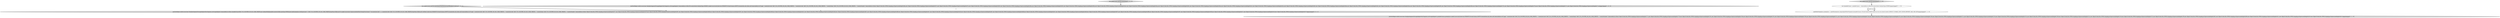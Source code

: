 digraph {
1 [style = filled, label = "JoinTestHelper.verifyCursors(new HashJoinSegmentStorageAdapter(factSegment.asStorageAdapter(),ImmutableList.of(factToCountryOnIsoCode(JoinType.INNER))).makeCursors(null,Intervals.ETERNITY,VirtualColumns.EMPTY,Granularities.ALL,false,null),ImmutableList.of(\"page\",\"countryIsoCode\",FACT_TO_COUNTRY_ON_ISO_CODE_PREFIX + \"countryIsoCode\",FACT_TO_COUNTRY_ON_ISO_CODE_PREFIX + \"countryName\",FACT_TO_COUNTRY_ON_ISO_CODE_PREFIX + \"countryNumber\"),ImmutableList.of(new Object((((edu.fdu.CPPDG.tinypdg.pe.ExpressionInfo@9e266a,new Object((((edu.fdu.CPPDG.tinypdg.pe.ExpressionInfo@9e2672,new Object((((edu.fdu.CPPDG.tinypdg.pe.ExpressionInfo@9e267a,new Object((((edu.fdu.CPPDG.tinypdg.pe.ExpressionInfo@9e2682,new Object((((edu.fdu.CPPDG.tinypdg.pe.ExpressionInfo@9e268a,new Object((((edu.fdu.CPPDG.tinypdg.pe.ExpressionInfo@9e2692,new Object((((edu.fdu.CPPDG.tinypdg.pe.ExpressionInfo@9e269a,new Object((((edu.fdu.CPPDG.tinypdg.pe.ExpressionInfo@9e26a2,new Object((((edu.fdu.CPPDG.tinypdg.pe.ExpressionInfo@9e26aa,new Object((((edu.fdu.CPPDG.tinypdg.pe.ExpressionInfo@9e26b2,new Object((((edu.fdu.CPPDG.tinypdg.pe.ExpressionInfo@9e26ba,new Object((((edu.fdu.CPPDG.tinypdg.pe.ExpressionInfo@9e26c2,new Object((((edu.fdu.CPPDG.tinypdg.pe.ExpressionInfo@9e26ca,new Object((((edu.fdu.CPPDG.tinypdg.pe.ExpressionInfo@9e26d2,new Object((((edu.fdu.CPPDG.tinypdg.pe.ExpressionInfo@9e26da,new Object((((edu.fdu.CPPDG.tinypdg.pe.ExpressionInfo@9e26e2,new Object((((edu.fdu.CPPDG.tinypdg.pe.ExpressionInfo@9e26ea,new Object((((edu.fdu.CPPDG.tinypdg.pe.ExpressionInfo@9e26f2,new Object((((edu.fdu.CPPDG.tinypdg.pe.ExpressionInfo@9e26fa,new Object((((edu.fdu.CPPDG.tinypdg.pe.ExpressionInfo@9e2702,new Object((((edu.fdu.CPPDG.tinypdg.pe.ExpressionInfo@9e270a,new Object((((edu.fdu.CPPDG.tinypdg.pe.ExpressionInfo@9e2712,new Object((((edu.fdu.CPPDG.tinypdg.pe.ExpressionInfo@9e271a))@@@3@@@['1', '0', '0']", fillcolor = lightgray, shape = ellipse image = "AAA0AAABBB1BBB"];
4 [style = filled, label = "List<JoinableClause> joinableClauses = ImmutableList.of(factToCountryOnIsoCode(JoinType.INNER))@@@3@@@['0', '1', '0']", fillcolor = white, shape = ellipse image = "AAA0AAABBB2BBB"];
6 [style = filled, label = "JoinTestHelper.verifyCursors(new HashJoinSegmentStorageAdapter(factSegment.asStorageAdapter(),ImmutableList.of(new JoinableClause(FACT_TO_COUNTRY_ON_ISO_CODE_PREFIX,new IndexedTableJoinable(countriesTable),JoinType.INNER,JoinConditionAnalysis.forExpression(\"1\",FACT_TO_COUNTRY_ON_ISO_CODE_PREFIX,ExprMacroTable.nil())))).makeCursors(new ExpressionDimFilter(StringUtils.format(\"\"%scountryIsoCode\" == countryIsoCode\",FACT_TO_COUNTRY_ON_ISO_CODE_PREFIX),ExprMacroTable.nil()).toFilter(),Intervals.ETERNITY,VirtualColumns.EMPTY,Granularities.ALL,false,null),ImmutableList.of(\"page\",\"countryIsoCode\",FACT_TO_COUNTRY_ON_ISO_CODE_PREFIX + \"countryIsoCode\",FACT_TO_COUNTRY_ON_ISO_CODE_PREFIX + \"countryName\",FACT_TO_COUNTRY_ON_ISO_CODE_PREFIX + \"countryNumber\"),ImmutableList.of(new Object((((edu.fdu.CPPDG.tinypdg.pe.ExpressionInfo@9e2877,new Object((((edu.fdu.CPPDG.tinypdg.pe.ExpressionInfo@9e287f,new Object((((edu.fdu.CPPDG.tinypdg.pe.ExpressionInfo@9e2887,new Object((((edu.fdu.CPPDG.tinypdg.pe.ExpressionInfo@9e288f,new Object((((edu.fdu.CPPDG.tinypdg.pe.ExpressionInfo@9e2897,new Object((((edu.fdu.CPPDG.tinypdg.pe.ExpressionInfo@9e289f,new Object((((edu.fdu.CPPDG.tinypdg.pe.ExpressionInfo@9e28a7,new Object((((edu.fdu.CPPDG.tinypdg.pe.ExpressionInfo@9e28af,new Object((((edu.fdu.CPPDG.tinypdg.pe.ExpressionInfo@9e28b7,new Object((((edu.fdu.CPPDG.tinypdg.pe.ExpressionInfo@9e28bf,new Object((((edu.fdu.CPPDG.tinypdg.pe.ExpressionInfo@9e28c7,new Object((((edu.fdu.CPPDG.tinypdg.pe.ExpressionInfo@9e28cf,new Object((((edu.fdu.CPPDG.tinypdg.pe.ExpressionInfo@9e28d7,new Object((((edu.fdu.CPPDG.tinypdg.pe.ExpressionInfo@9e28df,new Object((((edu.fdu.CPPDG.tinypdg.pe.ExpressionInfo@9e28e7,new Object((((edu.fdu.CPPDG.tinypdg.pe.ExpressionInfo@9e28ef,new Object((((edu.fdu.CPPDG.tinypdg.pe.ExpressionInfo@9e28f7,new Object((((edu.fdu.CPPDG.tinypdg.pe.ExpressionInfo@9e28ff,new Object((((edu.fdu.CPPDG.tinypdg.pe.ExpressionInfo@9e2907,new Object((((edu.fdu.CPPDG.tinypdg.pe.ExpressionInfo@9e290f,new Object((((edu.fdu.CPPDG.tinypdg.pe.ExpressionInfo@9e2917,new Object((((edu.fdu.CPPDG.tinypdg.pe.ExpressionInfo@9e291f,new Object((((edu.fdu.CPPDG.tinypdg.pe.ExpressionInfo@9e2927))@@@3@@@['0', '0', '1']", fillcolor = lightgray, shape = ellipse image = "AAA0AAABBB3BBB"];
0 [style = filled, label = "test_makeCursors_factToCountryInner['1', '0', '0']", fillcolor = lightgray, shape = diamond image = "AAA0AAABBB1BBB"];
3 [style = filled, label = "test_makeCursors_factToCountryInner['0', '1', '0']", fillcolor = lightgray, shape = diamond image = "AAA0AAABBB2BBB"];
2 [style = filled, label = "JoinFilterPreAnalysis preAnalysis = JoinFilterAnalyzer.computeJoinFilterPreAnalysis(joinableClauses,VirtualColumns.EMPTY,null,true,true,true,QueryContexts.DEFAULT_ENABLE_JOIN_FILTER_REWRITE_MAX_SIZE_KEY)@@@4@@@['0', '1', '0']", fillcolor = white, shape = ellipse image = "AAA1AAABBB2BBB"];
7 [style = filled, label = "test_makeCursors_factToCountryInnerWithFilterInsteadOfRealJoinCondition['0', '0', '1']", fillcolor = lightgray, shape = diamond image = "AAA0AAABBB3BBB"];
5 [style = filled, label = "JoinTestHelper.verifyCursors(new HashJoinSegmentStorageAdapter(factSegment.asStorageAdapter(),joinableClauses,preAnalysis).makeCursors(null,Intervals.ETERNITY,VirtualColumns.EMPTY,Granularities.ALL,false,null),ImmutableList.of(\"page\",\"countryIsoCode\",FACT_TO_COUNTRY_ON_ISO_CODE_PREFIX + \"countryIsoCode\",FACT_TO_COUNTRY_ON_ISO_CODE_PREFIX + \"countryName\",FACT_TO_COUNTRY_ON_ISO_CODE_PREFIX + \"countryNumber\"),ImmutableList.of(new Object((((edu.fdu.CPPDG.tinypdg.pe.ExpressionInfo@9e2771,new Object((((edu.fdu.CPPDG.tinypdg.pe.ExpressionInfo@9e2779,new Object((((edu.fdu.CPPDG.tinypdg.pe.ExpressionInfo@9e2781,new Object((((edu.fdu.CPPDG.tinypdg.pe.ExpressionInfo@9e2789,new Object((((edu.fdu.CPPDG.tinypdg.pe.ExpressionInfo@9e2791,new Object((((edu.fdu.CPPDG.tinypdg.pe.ExpressionInfo@9e2799,new Object((((edu.fdu.CPPDG.tinypdg.pe.ExpressionInfo@9e27a1,new Object((((edu.fdu.CPPDG.tinypdg.pe.ExpressionInfo@9e27a9,new Object((((edu.fdu.CPPDG.tinypdg.pe.ExpressionInfo@9e27b1,new Object((((edu.fdu.CPPDG.tinypdg.pe.ExpressionInfo@9e27b9,new Object((((edu.fdu.CPPDG.tinypdg.pe.ExpressionInfo@9e27c1,new Object((((edu.fdu.CPPDG.tinypdg.pe.ExpressionInfo@9e27c9,new Object((((edu.fdu.CPPDG.tinypdg.pe.ExpressionInfo@9e27d1,new Object((((edu.fdu.CPPDG.tinypdg.pe.ExpressionInfo@9e27d9,new Object((((edu.fdu.CPPDG.tinypdg.pe.ExpressionInfo@9e27e1,new Object((((edu.fdu.CPPDG.tinypdg.pe.ExpressionInfo@9e27e9,new Object((((edu.fdu.CPPDG.tinypdg.pe.ExpressionInfo@9e27f1,new Object((((edu.fdu.CPPDG.tinypdg.pe.ExpressionInfo@9e27f9,new Object((((edu.fdu.CPPDG.tinypdg.pe.ExpressionInfo@9e2801,new Object((((edu.fdu.CPPDG.tinypdg.pe.ExpressionInfo@9e2809,new Object((((edu.fdu.CPPDG.tinypdg.pe.ExpressionInfo@9e2811,new Object((((edu.fdu.CPPDG.tinypdg.pe.ExpressionInfo@9e2819,new Object((((edu.fdu.CPPDG.tinypdg.pe.ExpressionInfo@9e2821))@@@5@@@['0', '1', '0']", fillcolor = lightgray, shape = ellipse image = "AAA1AAABBB2BBB"];
7->6 [style = bold, label=""];
1->6 [style = dashed, label="0"];
4->2 [style = solid, label="joinableClauses"];
3->4 [style = bold, label=""];
0->1 [style = bold, label=""];
4->2 [style = bold, label=""];
2->5 [style = bold, label=""];
}
